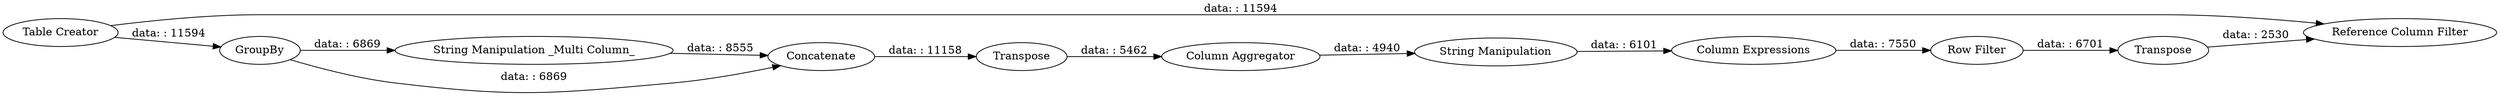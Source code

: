 digraph {
	"-5817938263567489928_467" [label="Row Filter"]
	"-5817938263567489928_395" [label="Table Creator"]
	"-5817938263567489928_464" [label=Transpose]
	"-5817938263567489928_471" [label="String Manipulation"]
	"-5817938263567489928_468" [label=Transpose]
	"-5817938263567489928_469" [label="Reference Column Filter"]
	"-5817938263567489928_465" [label="Column Aggregator"]
	"-5817938263567489928_455" [label="String Manipulation _Multi Column_"]
	"-5817938263567489928_459" [label=Concatenate]
	"-5817938263567489928_448" [label=GroupBy]
	"-5817938263567489928_457" [label="Column Expressions"]
	"-5817938263567489928_395" -> "-5817938263567489928_448" [label="data: : 11594"]
	"-5817938263567489928_395" -> "-5817938263567489928_469" [label="data: : 11594"]
	"-5817938263567489928_455" -> "-5817938263567489928_459" [label="data: : 8555"]
	"-5817938263567489928_464" -> "-5817938263567489928_465" [label="data: : 5462"]
	"-5817938263567489928_465" -> "-5817938263567489928_471" [label="data: : 4940"]
	"-5817938263567489928_457" -> "-5817938263567489928_467" [label="data: : 7550"]
	"-5817938263567489928_448" -> "-5817938263567489928_459" [label="data: : 6869"]
	"-5817938263567489928_459" -> "-5817938263567489928_464" [label="data: : 11158"]
	"-5817938263567489928_467" -> "-5817938263567489928_468" [label="data: : 6701"]
	"-5817938263567489928_448" -> "-5817938263567489928_455" [label="data: : 6869"]
	"-5817938263567489928_471" -> "-5817938263567489928_457" [label="data: : 6101"]
	"-5817938263567489928_468" -> "-5817938263567489928_469" [label="data: : 2530"]
	rankdir=LR
}
